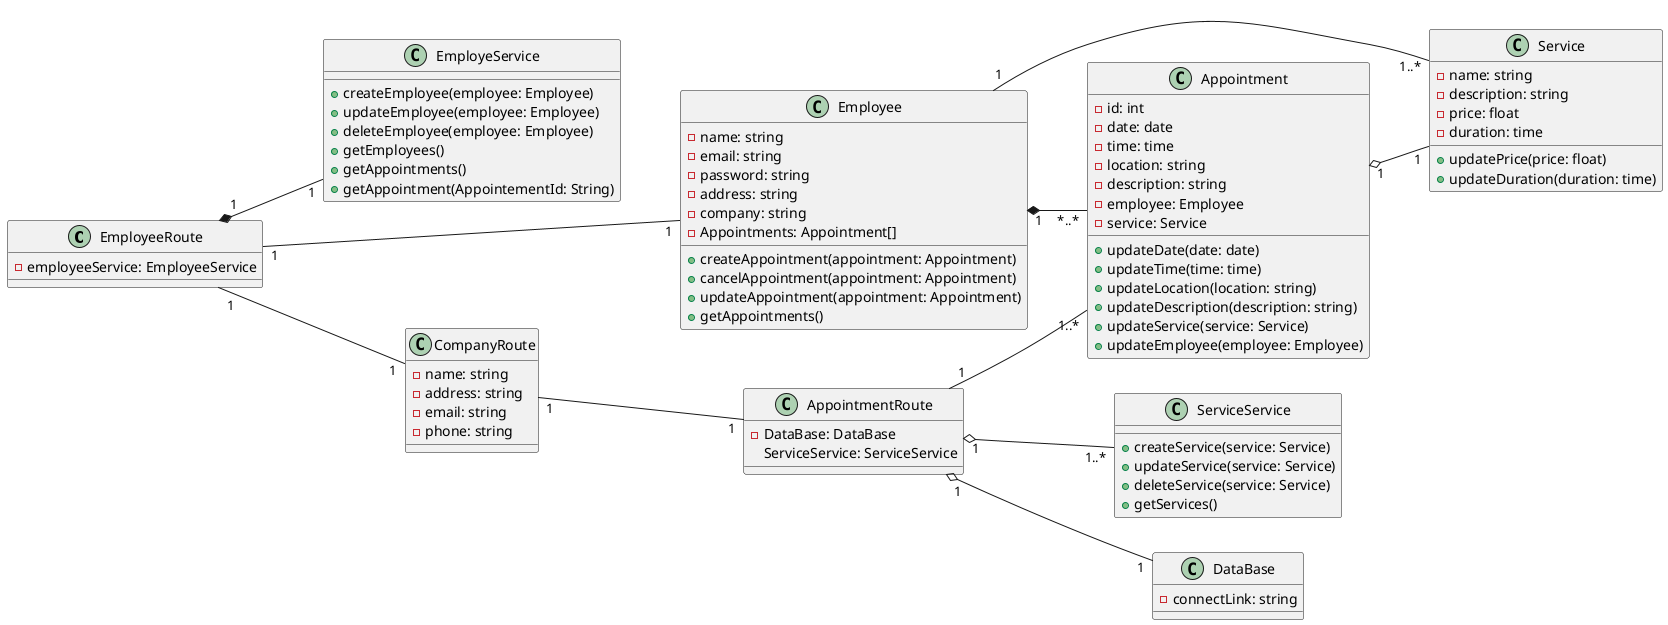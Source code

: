 @startuml Mdd version 1

left to right direction
class EmployeeRoute {
    - employeeService: EmployeeService
}

class EmployeService {
    +createEmployee(employee: Employee)
    +updateEmployee(employee: Employee)
    +deleteEmployee(employee: Employee)
    +getEmployees()
    +getAppointments()
    +getAppointment(AppointementId: String)
}

class Employee {
    - name: string
    - email: string
    - password: string
    - address: string
    - company: string
    - Appointments: Appointment[]

    +createAppointment(appointment: Appointment)
    +cancelAppointment(appointment: Appointment)
    +updateAppointment(appointment: Appointment)
    +getAppointments()

}



class Service {
    - name: string
    - description: string
    - price: float
    - duration: time

    +updatePrice(price: float)
    +updateDuration(duration: time)
}

class AppointmentRoute {
    - DataBase: DataBase
    ServiceService: ServiceService
}

class ServiceService {
    +createService(service: Service)
    +updateService(service: Service)
    +deleteService(service: Service)
    +getServices()
}

class Appointment {
    - id: int
    - date: date
    - time: time
    - location: string
    - description: string
    - employee: Employee
    - service: Service

    +updateDate(date: date)
    +updateTime(time: time)
    +updateLocation(location: string)
    +updateDescription(description: string)
    +updateService(service: Service)
    +updateEmployee(employee: Employee)

}

class CompanyRoute {
    - name: string
    - address: string
    - email: string
    - phone: string
}

class DataBase {
    - connectLink: string
}

EmployeeRoute "1" -- "1" CompanyRoute
EmployeeRoute "1" -- "1" Employee
EmployeeRoute "1" *-- "1" EmployeService
Employee "1" *-- "*..*" Appointment
Appointment "1" o-- "1" Service
CompanyRoute "1" -- "1" AppointmentRoute
Employee "1" -- "1..*" Service
AppointmentRoute "1" -- "1..*" Appointment
AppointmentRoute "1" o-- "1..*" ServiceService
AppointmentRoute "1" o-- "1" DataBase


